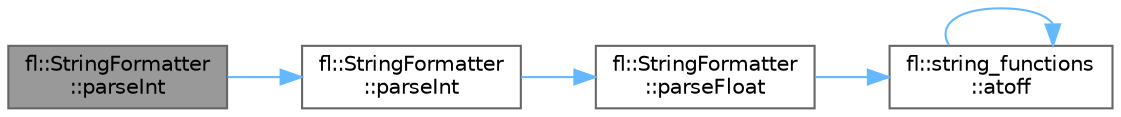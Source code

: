 digraph "fl::StringFormatter::parseInt"
{
 // INTERACTIVE_SVG=YES
 // LATEX_PDF_SIZE
  bgcolor="transparent";
  edge [fontname=Helvetica,fontsize=10,labelfontname=Helvetica,labelfontsize=10];
  node [fontname=Helvetica,fontsize=10,shape=box,height=0.2,width=0.4];
  rankdir="LR";
  Node1 [id="Node000001",label="fl::StringFormatter\l::parseInt",height=0.2,width=0.4,color="gray40", fillcolor="grey60", style="filled", fontcolor="black",tooltip=" "];
  Node1 -> Node2 [id="edge1_Node000001_Node000002",color="steelblue1",style="solid",tooltip=" "];
  Node2 [id="Node000002",label="fl::StringFormatter\l::parseInt",height=0.2,width=0.4,color="grey40", fillcolor="white", style="filled",URL="$d4/d8d/classfl_1_1_string_formatter_a3814cc4b7e23deaf5277989c7b7a8327.html#a3814cc4b7e23deaf5277989c7b7a8327",tooltip=" "];
  Node2 -> Node3 [id="edge2_Node000002_Node000003",color="steelblue1",style="solid",tooltip=" "];
  Node3 [id="Node000003",label="fl::StringFormatter\l::parseFloat",height=0.2,width=0.4,color="grey40", fillcolor="white", style="filled",URL="$d4/d8d/classfl_1_1_string_formatter_a40a6a0a8fbfb5359571b187bc04253d3.html#a40a6a0a8fbfb5359571b187bc04253d3",tooltip=" "];
  Node3 -> Node4 [id="edge3_Node000003_Node000004",color="steelblue1",style="solid",tooltip=" "];
  Node4 [id="Node000004",label="fl::string_functions\l::atoff",height=0.2,width=0.4,color="grey40", fillcolor="white", style="filled",URL="$d7/d59/namespacefl_1_1string__functions_a19b26d81ef5aaeb6d4cc279c820a2597.html#a19b26d81ef5aaeb6d4cc279c820a2597",tooltip=" "];
  Node4 -> Node4 [id="edge4_Node000004_Node000004",color="steelblue1",style="solid",tooltip=" "];
}

